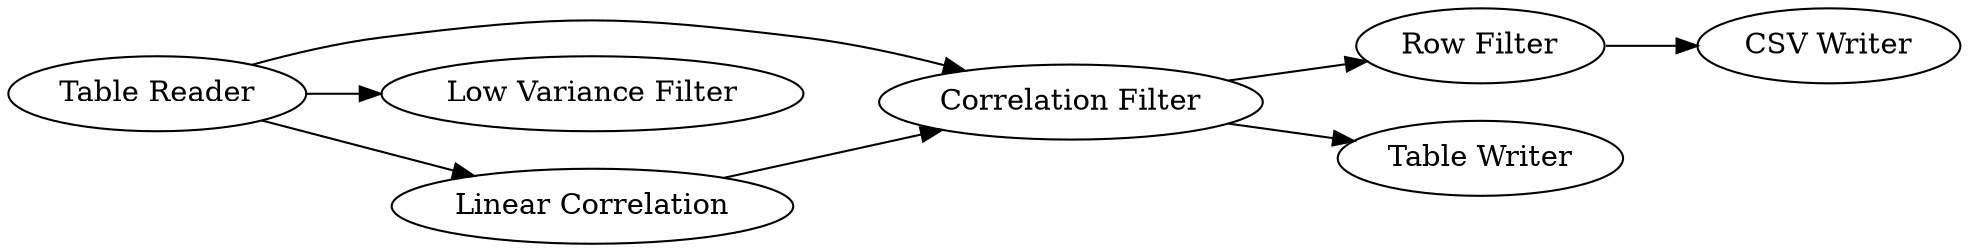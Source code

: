 digraph {
	4 -> 3
	7 -> 4
	1 -> 5
	1 -> 6
	1 -> 7
	6 -> 7
	7 -> 2
	5 [label="Low Variance Filter"]
	1 [label="Table Reader"]
	7 [label="Correlation Filter"]
	4 [label="Row Filter"]
	6 [label="Linear Correlation"]
	3 [label="CSV Writer"]
	2 [label="Table Writer"]
	rankdir=LR
}
